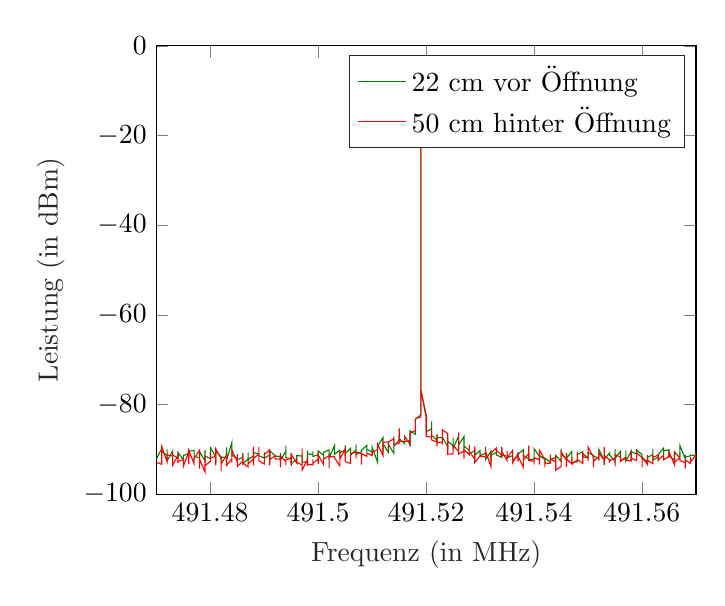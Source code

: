 % This file was created by matlab2tikz.
%
%The latest updates can be retrieved from
%  http://www.mathworks.com/matlabcentral/fileexchange/22022-matlab2tikz-matlab2tikz
%where you can also make suggestions and rate matlab2tikz.
%
\begin{tikzpicture}

\begin{axis}[%
xmin=491.47,
xmax=491.57,
xtick distance=0.02,
xlabel style={font=\color{white!15!black}},
xlabel={Frequenz (in MHz)},
ymin=-100,
ymax=0,
ylabel style={font=\color{white!15!black}},
ylabel={Leistung (in dBm)},
axis background/.style={fill=white},
legend style={legend cell align=left, align=left, draw=white!15!black}
]
\addplot [color=green!50!black]
  table[row sep=crcr]{%
491.47	-92.153\\
491.471	-89.83\\
491.471	-90.556\\
491.471	-90.168\\
491.471	-90.605\\
491.471	-90.53\\
491.472	-91.374\\
491.472	-90.018\\
491.472	-92.525\\
491.473	-90.416\\
491.473	-90.733\\
491.473	-91.55\\
491.473	-91.261\\
491.474	-91.936\\
491.474	-90.722\\
491.474	-91.176\\
491.474	-91.038\\
491.474	-90.691\\
491.475	-92.355\\
491.475	-91.582\\
491.475	-91.387\\
491.476	-90.991\\
491.476	-91.592\\
491.476	-91.48\\
491.476	-91.871\\
491.476	-90.442\\
491.477	-90.236\\
491.477	-92.378\\
491.477	-91.525\\
491.478	-91.936\\
491.478	-92.155\\
491.478	-91.766\\
491.478	-92.24\\
491.478	-90.489\\
491.479	-92.606\\
491.479	-91.172\\
491.479	-90.198\\
491.479	-91.491\\
491.48	-92.083\\
491.48	-91.24\\
491.48	-89.63\\
491.481	-91.684\\
491.481	-93.057\\
491.481	-91.098\\
491.481	-90.994\\
491.481	-90.379\\
491.482	-91.676\\
491.482	-92.993\\
491.482	-91.796\\
491.483	-91.713\\
491.483	-90.822\\
491.483	-92.209\\
491.483	-89.583\\
491.483	-92.442\\
491.484	-88.428\\
491.484	-91.638\\
491.484	-91.272\\
491.485	-91.966\\
491.485	-91.936\\
491.485	-92.0\\
491.485	-92.311\\
491.486	-91.766\\
491.486	-90.83\\
491.486	-91.316\\
491.486	-91.702\\
491.486	-93.114\\
491.487	-92.217\\
491.487	-90.768\\
491.487	-92.324\\
491.488	-91.462\\
491.488	-92.52\\
491.488	-91.895\\
491.488	-90.89\\
491.488	-90.754\\
491.489	-91.009\\
491.489	-91.022\\
491.489	-91.437\\
491.49	-91.962\\
491.49	-91.718\\
491.49	-91.691\\
491.49	-90.666\\
491.49	-91.961\\
491.491	-91.274\\
491.491	-92.392\\
491.491	-92.811\\
491.491	-90.348\\
491.492	-91.425\\
491.492	-91.286\\
491.492	-91.508\\
491.493	-91.619\\
491.493	-92.191\\
491.493	-90.841\\
491.493	-91.423\\
491.493	-92.448\\
491.494	-90.386\\
491.494	-89.259\\
491.494	-91.821\\
491.495	-92.232\\
491.495	-91.303\\
491.495	-91.09\\
491.495	-90.927\\
491.495	-93.113\\
491.496	-92.245\\
491.496	-91.885\\
491.496	-91.408\\
491.497	-91.488\\
491.497	-91.528\\
491.497	-91.201\\
491.497	-92.886\\
491.498	-92.776\\
491.498	-92.188\\
491.498	-90.271\\
491.498	-91.984\\
491.498	-90.993\\
491.499	-91.153\\
491.499	-90.48\\
491.499	-91.602\\
491.5	-91.215\\
491.5	-91.676\\
491.5	-90.562\\
491.5	-92.006\\
491.5	-90.368\\
491.501	-91.347\\
491.501	-91.913\\
491.501	-90.642\\
491.502	-90.126\\
491.502	-90.641\\
491.502	-91.781\\
491.502	-90.859\\
491.502	-91.928\\
491.503	-89.176\\
491.503	-90.043\\
491.503	-90.325\\
491.503	-91.119\\
491.504	-90.22\\
491.504	-91.589\\
491.504	-90.768\\
491.505	-90.117\\
491.505	-89.103\\
491.505	-90.817\\
491.505	-91.489\\
491.505	-90.969\\
491.506	-89.785\\
491.506	-90.854\\
491.506	-91.287\\
491.507	-90.116\\
491.507	-89.432\\
491.507	-88.977\\
491.507	-88.899\\
491.507	-91.183\\
491.508	-90.519\\
491.508	-90.67\\
491.508	-90.179\\
491.509	-89.14\\
491.509	-89.53\\
491.509	-90.65\\
491.509	-89.986\\
491.51	-90.639\\
491.51	-89.651\\
491.51	-90.752\\
491.51	-90.478\\
491.51	-89.589\\
491.511	-92.906\\
491.511	-89.781\\
491.511	-89.286\\
491.512	-87.389\\
491.512	-89.516\\
491.512	-88.667\\
491.512	-90.524\\
491.512	-88.767\\
491.513	-90.693\\
491.513	-89.356\\
491.513	-88.94\\
491.514	-90.896\\
491.514	-88.683\\
491.514	-87.128\\
491.514	-87.295\\
491.514	-89.381\\
491.515	-87.832\\
491.515	-86.896\\
491.515	-87.897\\
491.515	-87.628\\
491.516	-88.719\\
491.516	-87.873\\
491.516	-87.117\\
491.517	-88.922\\
491.517	-87.481\\
491.517	-87.567\\
491.517	-88.207\\
491.517	-85.873\\
491.518	-86.662\\
491.518	-84.95\\
491.518	-83.304\\
491.519	-82.288\\
491.519	-80.907\\
491.519	-18.176\\
491.519	-8.385\\
491.519	-76.787\\
491.52	-82.338\\
491.52	-84.751\\
491.52	-86.063\\
491.521	-85.463\\
491.521	-85.944\\
491.521	-83.791\\
491.521	-86.901\\
491.522	-87.926\\
491.522	-88.131\\
491.522	-86.865\\
491.522	-88.548\\
491.522	-87.342\\
491.523	-87.435\\
491.523	-88.745\\
491.523	-87.267\\
491.524	-89.482\\
491.524	-89.344\\
491.524	-88.485\\
491.524	-88.395\\
491.524	-88.187\\
491.525	-89.252\\
491.525	-87.409\\
491.525	-89.682\\
491.526	-87.108\\
491.526	-90.216\\
491.526	-89.805\\
491.526	-90.149\\
491.526	-89.047\\
491.527	-87.169\\
491.527	-90.604\\
491.527	-89.245\\
491.527	-89.262\\
491.528	-90.274\\
491.528	-90.752\\
491.528	-90.929\\
491.529	-90.346\\
491.529	-89.849\\
491.529	-91.254\\
491.529	-91.991\\
491.529	-91.293\\
491.53	-90.291\\
491.53	-91.565\\
491.53	-91.434\\
491.531	-90.823\\
491.531	-91.691\\
491.531	-91.212\\
491.531	-89.426\\
491.531	-92.28\\
491.532	-90.424\\
491.532	-92.711\\
491.532	-91.299\\
491.533	-90.738\\
491.533	-90.657\\
491.533	-89.487\\
491.533	-91.276\\
491.534	-91.799\\
491.534	-89.387\\
491.534	-91.029\\
491.534	-91.728\\
491.534	-91.256\\
491.535	-91.534\\
491.535	-91.58\\
491.535	-91.905\\
491.536	-91.429\\
491.536	-91.332\\
491.536	-89.989\\
491.536	-91.645\\
491.536	-92.501\\
491.537	-91.479\\
491.537	-90.672\\
491.537	-91.147\\
491.538	-90.093\\
491.538	-91.323\\
491.538	-92.119\\
491.538	-90.755\\
491.538	-91.321\\
491.539	-92.168\\
491.539	-90.902\\
491.539	-90.826\\
491.539	-92.365\\
491.54	-92.213\\
491.54	-91.035\\
491.54	-89.869\\
491.541	-91.636\\
491.541	-92.619\\
491.541	-91.202\\
491.541	-91.85\\
491.541	-91.361\\
491.542	-92.288\\
491.542	-93.124\\
491.542	-91.985\\
491.543	-92.887\\
491.543	-91.484\\
491.543	-91.194\\
491.543	-91.904\\
491.543	-92.25\\
491.544	-91.805\\
491.544	-91.492\\
491.544	-91.389\\
491.545	-92.645\\
491.545	-89.876\\
491.545	-92.027\\
491.545	-91.088\\
491.546	-92.152\\
491.546	-91.768\\
491.546	-90.77\\
491.546	-91.5\\
491.546	-91.976\\
491.547	-90.47\\
491.547	-91.3\\
491.547	-92.979\\
491.548	-92.803\\
491.548	-92.135\\
491.548	-92.477\\
491.548	-92.36\\
491.548	-91.184\\
491.549	-90.524\\
491.549	-91.464\\
491.549	-91.754\\
491.55	-91.794\\
491.55	-92.198\\
491.55	-90.459\\
491.55	-92.694\\
491.55	-90.722\\
491.551	-91.361\\
491.551	-92.532\\
491.551	-92.326\\
491.551	-91.53\\
491.552	-91.951\\
491.552	-92.511\\
491.552	-90.047\\
491.553	-92.441\\
491.553	-93.521\\
491.553	-92.1\\
491.553	-92.121\\
491.553	-92.2\\
491.554	-90.799\\
491.554	-91.503\\
491.554	-91.261\\
491.555	-92.688\\
491.555	-92.254\\
491.555	-93.004\\
491.555	-89.889\\
491.555	-92.017\\
491.556	-90.472\\
491.556	-92.276\\
491.556	-92.43\\
491.557	-92.124\\
491.557	-90.298\\
491.557	-92.045\\
491.557	-92.656\\
491.558	-90.408\\
491.558	-91.009\\
491.558	-92.649\\
491.558	-90.208\\
491.558	-90.547\\
491.559	-91.047\\
491.559	-91.124\\
491.559	-90.167\\
491.56	-91.19\\
491.56	-91.942\\
491.56	-91.188\\
491.56	-92.213\\
491.56	-91.768\\
491.561	-92.828\\
491.561	-92.198\\
491.561	-91.808\\
491.562	-91.153\\
491.562	-89.935\\
491.562	-91.843\\
491.562	-91.407\\
491.562	-92.437\\
491.563	-91.701\\
491.563	-92.676\\
491.563	-92.425\\
491.563	-91.198\\
491.564	-89.702\\
491.564	-91.231\\
491.564	-90.315\\
491.565	-90.093\\
491.565	-91.217\\
491.565	-91.007\\
491.565	-91.732\\
491.565	-91.482\\
491.566	-92.376\\
491.566	-92.206\\
491.566	-90.54\\
491.567	-91.978\\
491.567	-91.524\\
491.567	-91.82\\
491.567	-91.353\\
491.567	-89.124\\
491.568	-92.142\\
491.568	-91.463\\
491.568	-91.286\\
491.568	-91.765\\
491.569	-91.431\\
491.569	-91.307\\
491.569	-91.29\\
491.57	-91.404\\
491.57	-92.076\\
491.57	-90.512\\
};
\addlegendentry{22 cm vor Öffnung}

\addplot [color=red]
  table[row sep=crcr]{%
491.47	-92.905\\
491.471	-93.353\\
491.471	-92.455\\
491.471	-92.315\\
491.471	-93.259\\
491.471	-89.465\\
491.472	-92.806\\
491.472	-91.101\\
491.472	-91.276\\
491.473	-91.494\\
491.473	-93.177\\
491.473	-90.394\\
491.473	-93.605\\
491.474	-91.37\\
491.474	-93.074\\
491.474	-92.307\\
491.474	-91.002\\
491.474	-92.731\\
491.475	-92.308\\
491.475	-92.593\\
491.475	-93.805\\
491.476	-90.53\\
491.476	-91.22\\
491.476	-93.329\\
491.476	-90.693\\
491.476	-90.282\\
491.477	-93.212\\
491.477	-92.06\\
491.477	-91.989\\
491.478	-90.208\\
491.478	-94.294\\
491.478	-90.737\\
491.478	-92.679\\
491.478	-92.2\\
491.479	-95.018\\
491.479	-91.372\\
491.479	-92.368\\
491.479	-93.648\\
491.48	-92.712\\
491.48	-90.56\\
491.48	-91.942\\
491.481	-91.569\\
491.481	-91.403\\
491.481	-91.43\\
491.481	-93.512\\
491.481	-89.874\\
491.482	-92.059\\
491.482	-94.787\\
491.482	-93.327\\
491.483	-91.285\\
491.483	-93.747\\
491.483	-91.441\\
491.483	-90.886\\
491.483	-93.591\\
491.484	-92.074\\
491.484	-93.038\\
491.484	-90.186\\
491.485	-92.888\\
491.485	-91.079\\
491.485	-92.777\\
491.485	-93.846\\
491.486	-92.651\\
491.486	-92.517\\
491.486	-91.282\\
491.486	-93.489\\
491.486	-92.983\\
491.487	-93.935\\
491.487	-91.821\\
491.487	-93.228\\
491.488	-92.115\\
491.488	-91.468\\
491.488	-89.393\\
491.488	-93.577\\
491.488	-92.012\\
491.489	-91.053\\
491.489	-89.484\\
491.489	-92.587\\
491.49	-93.276\\
491.49	-92.034\\
491.49	-91.681\\
491.49	-91.737\\
491.49	-91.172\\
491.491	-90.116\\
491.491	-92.969\\
491.491	-93.563\\
491.491	-92.292\\
491.492	-91.417\\
491.492	-92.312\\
491.492	-92.107\\
491.493	-92.175\\
491.493	-94.023\\
491.493	-91.228\\
491.493	-92.946\\
491.493	-91.452\\
491.494	-92.794\\
491.494	-93.478\\
491.494	-92.341\\
491.495	-91.877\\
491.495	-93.72\\
491.495	-92.869\\
491.495	-92.782\\
491.495	-91.156\\
491.496	-93.076\\
491.496	-92.205\\
491.496	-92.832\\
491.497	-93.543\\
491.497	-89.806\\
491.497	-91.504\\
491.497	-94.639\\
491.498	-92.311\\
491.498	-91.823\\
491.498	-92.272\\
491.498	-93.694\\
491.498	-93.312\\
491.499	-93.488\\
491.499	-92.234\\
491.499	-93.126\\
491.5	-92.177\\
491.5	-90.536\\
491.5	-93.238\\
491.5	-92.402\\
491.5	-91.26\\
491.501	-93.434\\
491.501	-92.911\\
491.501	-92.097\\
491.502	-91.471\\
491.502	-92.814\\
491.502	-94.247\\
491.502	-90.925\\
491.502	-91.708\\
491.503	-91.562\\
491.503	-91.976\\
491.503	-92.038\\
491.503	-91.888\\
491.504	-93.697\\
491.504	-90.205\\
491.504	-92.172\\
491.505	-89.885\\
491.505	-91.361\\
491.505	-91.559\\
491.505	-91.519\\
491.505	-92.758\\
491.506	-93.145\\
491.506	-91.586\\
491.506	-90.945\\
491.507	-90.611\\
491.507	-91.497\\
491.507	-92.031\\
491.507	-91.093\\
491.507	-90.603\\
491.508	-90.95\\
491.508	-93.436\\
491.508	-90.959\\
491.509	-91.593\\
491.509	-91.75\\
491.509	-91.336\\
491.509	-90.836\\
491.51	-91.389\\
491.51	-90.721\\
491.51	-90.297\\
491.51	-90.393\\
491.51	-90.688\\
491.511	-90.023\\
491.511	-89.89\\
491.511	-88.799\\
491.512	-91.387\\
491.512	-90.548\\
491.512	-91.147\\
491.512	-90.49\\
491.512	-88.436\\
491.513	-88.357\\
491.513	-90.136\\
491.513	-88.385\\
491.514	-87.63\\
491.514	-88.519\\
491.514	-88.761\\
491.514	-88.535\\
491.514	-89.032\\
491.515	-88.579\\
491.515	-85.356\\
491.515	-87.143\\
491.515	-88.306\\
491.516	-88.224\\
491.516	-87.071\\
491.516	-88.312\\
491.517	-88.021\\
491.517	-86.792\\
491.517	-87.827\\
491.517	-89.414\\
491.517	-86.352\\
491.518	-85.821\\
491.518	-84.286\\
491.518	-83.142\\
491.519	-82.801\\
491.519	-81.127\\
491.519	-16.409\\
491.519	-8.449\\
491.519	-76.673\\
491.52	-82.921\\
491.52	-84.151\\
491.52	-87.093\\
491.521	-87.311\\
491.521	-86.654\\
491.521	-85.647\\
491.521	-87.928\\
491.522	-88.354\\
491.522	-88.859\\
491.522	-86.685\\
491.522	-89.326\\
491.522	-88.504\\
491.523	-88.385\\
491.523	-88.98\\
491.523	-85.66\\
491.524	-86.515\\
491.524	-89.68\\
491.524	-88.297\\
491.524	-88.473\\
491.524	-91.093\\
491.525	-91.022\\
491.525	-90.125\\
491.525	-89.166\\
491.526	-90.452\\
491.526	-86.216\\
491.526	-88.902\\
491.526	-91.218\\
491.526	-91.048\\
491.527	-90.383\\
491.527	-92.097\\
491.527	-90.21\\
491.527	-90.06\\
491.528	-91.229\\
491.528	-89.052\\
491.528	-90.483\\
491.529	-92.216\\
491.529	-92.457\\
491.529	-89.396\\
491.529	-90.782\\
491.529	-92.913\\
491.53	-91.49\\
491.53	-90.865\\
491.53	-91.489\\
491.531	-91.677\\
491.531	-92.019\\
491.531	-91.784\\
491.531	-91.348\\
491.531	-90.538\\
491.532	-93.808\\
491.532	-92.716\\
491.532	-90.81\\
491.533	-89.708\\
491.533	-89.656\\
491.533	-90.655\\
491.533	-90.235\\
491.534	-91.416\\
491.534	-91.869\\
491.534	-89.777\\
491.534	-91.506\\
491.534	-90.526\\
491.535	-92.512\\
491.535	-90.421\\
491.535	-91.851\\
491.536	-90.274\\
491.536	-93.224\\
491.536	-92.608\\
491.536	-93.376\\
491.536	-92.967\\
491.537	-91.016\\
491.537	-92.775\\
491.537	-91.571\\
491.538	-93.961\\
491.538	-90.867\\
491.538	-90.575\\
491.538	-91.064\\
491.538	-92.37\\
491.539	-90.996\\
491.539	-91.927\\
491.539	-89.188\\
491.539	-92.49\\
491.54	-92.668\\
491.54	-93.396\\
491.54	-91.865\\
491.541	-92.351\\
491.541	-93.403\\
491.541	-92.594\\
491.541	-90.252\\
491.541	-90.235\\
491.542	-92.323\\
491.542	-93.951\\
491.542	-93.052\\
491.543	-93.162\\
491.543	-93.283\\
491.543	-93.323\\
491.543	-91.24\\
491.543	-92.183\\
491.544	-92.784\\
491.544	-91.306\\
491.544	-94.618\\
491.545	-93.854\\
491.545	-93.326\\
491.545	-92.256\\
491.545	-90.539\\
491.546	-92.484\\
491.546	-90.916\\
491.546	-93.949\\
491.546	-92.576\\
491.546	-92.13\\
491.547	-93.301\\
491.547	-91.71\\
491.547	-93.271\\
491.548	-92.369\\
491.548	-90.556\\
491.548	-91.237\\
491.548	-91.8\\
491.548	-92.268\\
491.549	-93.144\\
491.549	-91.481\\
491.549	-90.907\\
491.55	-92.044\\
491.55	-91.041\\
491.55	-91.885\\
491.55	-91.558\\
491.55	-89.463\\
491.551	-91.798\\
491.551	-94.03\\
491.551	-91.607\\
491.551	-92.677\\
491.552	-91.572\\
491.552	-92.494\\
491.552	-90.78\\
491.553	-92.446\\
491.553	-93.163\\
491.553	-92.828\\
491.553	-89.499\\
491.553	-91.376\\
491.554	-92.394\\
491.554	-93.05\\
491.554	-92.577\\
491.555	-91.997\\
491.555	-93.832\\
491.555	-93.208\\
491.555	-92.019\\
491.555	-91.164\\
491.556	-91.732\\
491.556	-91.959\\
491.556	-92.701\\
491.557	-91.706\\
491.557	-91.639\\
491.557	-92.154\\
491.557	-92.429\\
491.558	-92.589\\
491.558	-92.456\\
491.558	-92.573\\
491.558	-90.471\\
491.558	-91.95\\
491.559	-92.517\\
491.559	-92.066\\
491.559	-90.758\\
491.56	-91.862\\
491.56	-94.047\\
491.56	-92.548\\
491.56	-92.146\\
491.56	-91.852\\
491.561	-93.41\\
491.561	-91.313\\
491.561	-92.444\\
491.562	-93.202\\
491.562	-91.255\\
491.562	-91.972\\
491.562	-92.761\\
491.562	-91.826\\
491.563	-91.269\\
491.563	-91.902\\
491.563	-92.482\\
491.563	-92.358\\
491.564	-91.343\\
491.564	-91.187\\
491.564	-92.373\\
491.565	-91.522\\
491.565	-91.196\\
491.565	-91.925\\
491.565	-90.646\\
491.565	-90.643\\
491.566	-93.405\\
491.566	-90.475\\
491.566	-92.879\\
491.567	-91.839\\
491.567	-92.137\\
491.567	-90.923\\
491.567	-92.493\\
491.567	-92.567\\
491.568	-92.938\\
491.568	-94.23\\
491.568	-92.337\\
491.568	-92.35\\
491.569	-93.186\\
491.569	-91.755\\
491.569	-92.826\\
491.57	-91.185\\
491.57	-92.357\\
491.57	-92.391\\
};
\addlegendentry{50 cm hinter Öffnung}

\end{axis}
\end{tikzpicture}%
